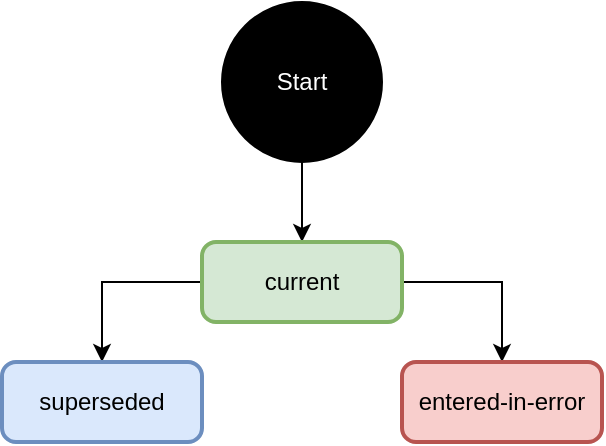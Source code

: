 <mxfile version="13.6.6" type="device"><diagram id="qvbSQAODhnKnLeSaJG3n" name="Page-1"><mxGraphModel dx="677" dy="340" grid="1" gridSize="10" guides="1" tooltips="1" connect="1" arrows="1" fold="1" page="1" pageScale="1" pageWidth="827" pageHeight="1169" math="0" shadow="0"><root><mxCell id="0"/><mxCell id="1" parent="0"/><mxCell id="f3H5qESPoeLobNeevHV1-3" style="edgeStyle=orthogonalEdgeStyle;rounded=0;orthogonalLoop=1;jettySize=auto;html=1;exitX=0.5;exitY=1;exitDx=0;exitDy=0;entryX=0.5;entryY=0;entryDx=0;entryDy=0;" edge="1" parent="1" source="f3H5qESPoeLobNeevHV1-1" target="f3H5qESPoeLobNeevHV1-2"><mxGeometry relative="1" as="geometry"/></mxCell><mxCell id="f3H5qESPoeLobNeevHV1-1" value="&lt;font color=&quot;#ffffff&quot; style=&quot;background-color: rgb(0 , 0 , 0)&quot;&gt;Start&lt;/font&gt;" style="ellipse;whiteSpace=wrap;html=1;aspect=fixed;fillColor=#000000;" vertex="1" parent="1"><mxGeometry x="360" y="40" width="80" height="80" as="geometry"/></mxCell><mxCell id="f3H5qESPoeLobNeevHV1-7" style="edgeStyle=orthogonalEdgeStyle;rounded=0;orthogonalLoop=1;jettySize=auto;html=1;exitX=0;exitY=0.5;exitDx=0;exitDy=0;entryX=0.5;entryY=0;entryDx=0;entryDy=0;" edge="1" parent="1" source="f3H5qESPoeLobNeevHV1-2" target="f3H5qESPoeLobNeevHV1-4"><mxGeometry relative="1" as="geometry"/></mxCell><mxCell id="f3H5qESPoeLobNeevHV1-8" style="edgeStyle=orthogonalEdgeStyle;rounded=0;orthogonalLoop=1;jettySize=auto;html=1;exitX=1;exitY=0.5;exitDx=0;exitDy=0;entryX=0.5;entryY=0;entryDx=0;entryDy=0;" edge="1" parent="1" source="f3H5qESPoeLobNeevHV1-2" target="f3H5qESPoeLobNeevHV1-5"><mxGeometry relative="1" as="geometry"/></mxCell><mxCell id="f3H5qESPoeLobNeevHV1-2" value="current" style="rounded=1;whiteSpace=wrap;html=1;absoluteArcSize=1;arcSize=14;strokeWidth=2;fillColor=#d5e8d4;strokeColor=#82b366;" vertex="1" parent="1"><mxGeometry x="350" y="160" width="100" height="40" as="geometry"/></mxCell><mxCell id="f3H5qESPoeLobNeevHV1-4" value="superseded" style="rounded=1;whiteSpace=wrap;html=1;absoluteArcSize=1;arcSize=14;strokeWidth=2;fillColor=#dae8fc;strokeColor=#6c8ebf;" vertex="1" parent="1"><mxGeometry x="250" y="220" width="100" height="40" as="geometry"/></mxCell><mxCell id="f3H5qESPoeLobNeevHV1-5" value="entered-in-error" style="rounded=1;whiteSpace=wrap;html=1;absoluteArcSize=1;arcSize=14;strokeWidth=2;fillColor=#f8cecc;strokeColor=#b85450;" vertex="1" parent="1"><mxGeometry x="450" y="220" width="100" height="40" as="geometry"/></mxCell></root></mxGraphModel></diagram></mxfile>